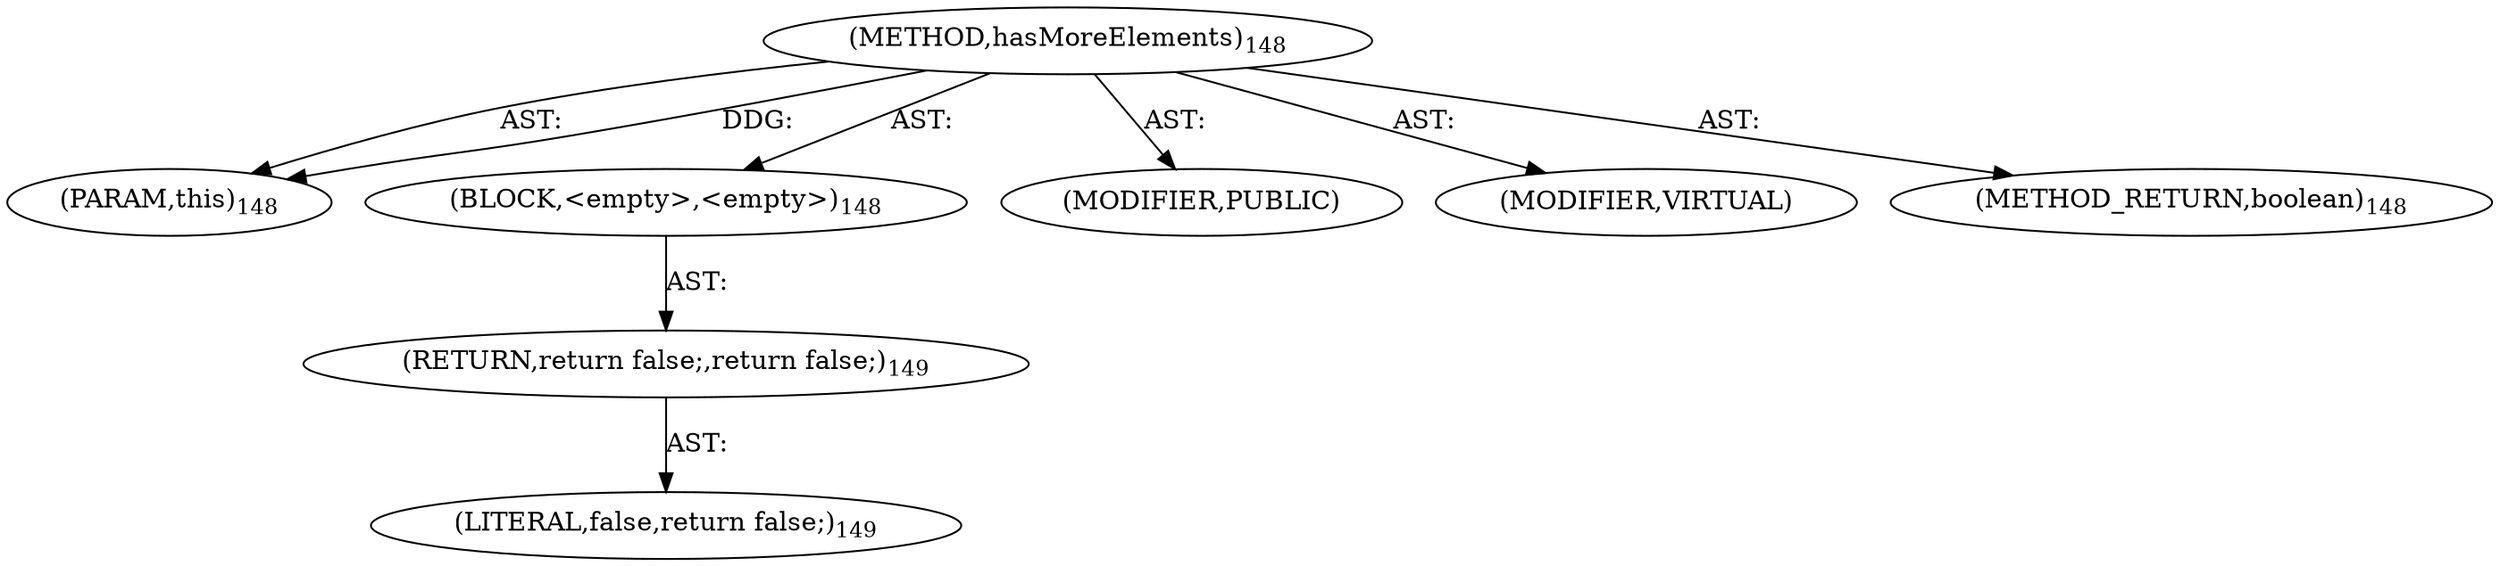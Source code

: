 digraph "hasMoreElements" {  
"111669149700" [label = <(METHOD,hasMoreElements)<SUB>148</SUB>> ]
"115964116999" [label = <(PARAM,this)<SUB>148</SUB>> ]
"25769803788" [label = <(BLOCK,&lt;empty&gt;,&lt;empty&gt;)<SUB>148</SUB>> ]
"146028888072" [label = <(RETURN,return false;,return false;)<SUB>149</SUB>> ]
"90194313228" [label = <(LITERAL,false,return false;)<SUB>149</SUB>> ]
"133143986184" [label = <(MODIFIER,PUBLIC)> ]
"133143986185" [label = <(MODIFIER,VIRTUAL)> ]
"128849018884" [label = <(METHOD_RETURN,boolean)<SUB>148</SUB>> ]
  "111669149700" -> "115964116999"  [ label = "AST: "] 
  "111669149700" -> "25769803788"  [ label = "AST: "] 
  "111669149700" -> "133143986184"  [ label = "AST: "] 
  "111669149700" -> "133143986185"  [ label = "AST: "] 
  "111669149700" -> "128849018884"  [ label = "AST: "] 
  "25769803788" -> "146028888072"  [ label = "AST: "] 
  "146028888072" -> "90194313228"  [ label = "AST: "] 
  "111669149700" -> "115964116999"  [ label = "DDG: "] 
}
